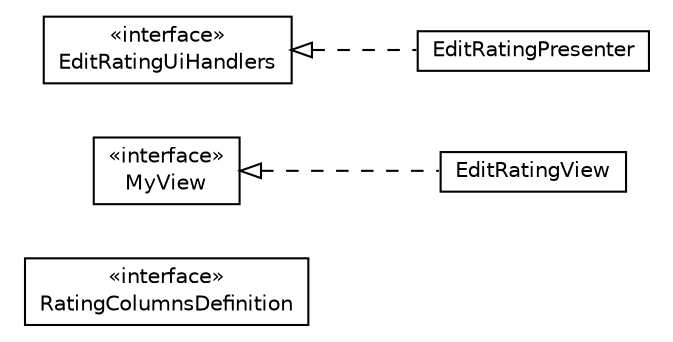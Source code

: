 #!/usr/local/bin/dot
#
# Class diagram 
# Generated by UMLGraph version R5_6-24-gf6e263 (http://www.umlgraph.org/)
#

digraph G {
	edge [fontname="Helvetica",fontsize=10,labelfontname="Helvetica",labelfontsize=10];
	node [fontname="Helvetica",fontsize=10,shape=plaintext];
	nodesep=0.25;
	ranksep=0.5;
	rankdir=LR;
	// com.gwtplatform.carstore.client.application.rating.ui.RatingColumnsDefinition
	c38523 [label=<<table title="com.gwtplatform.carstore.client.application.rating.ui.RatingColumnsDefinition" border="0" cellborder="1" cellspacing="0" cellpadding="2" port="p" href="./RatingColumnsDefinition.html">
		<tr><td><table border="0" cellspacing="0" cellpadding="1">
<tr><td align="center" balign="center"> &#171;interface&#187; </td></tr>
<tr><td align="center" balign="center"> RatingColumnsDefinition </td></tr>
		</table></td></tr>
		</table>>, URL="./RatingColumnsDefinition.html", fontname="Helvetica", fontcolor="black", fontsize=10.0];
	// com.gwtplatform.carstore.client.application.rating.ui.EditRatingView
	c38524 [label=<<table title="com.gwtplatform.carstore.client.application.rating.ui.EditRatingView" border="0" cellborder="1" cellspacing="0" cellpadding="2" port="p" href="./EditRatingView.html">
		<tr><td><table border="0" cellspacing="0" cellpadding="1">
<tr><td align="center" balign="center"> EditRatingView </td></tr>
		</table></td></tr>
		</table>>, URL="./EditRatingView.html", fontname="Helvetica", fontcolor="black", fontsize=10.0];
	// com.gwtplatform.carstore.client.application.rating.ui.EditRatingUiHandlers
	c38525 [label=<<table title="com.gwtplatform.carstore.client.application.rating.ui.EditRatingUiHandlers" border="0" cellborder="1" cellspacing="0" cellpadding="2" port="p" href="./EditRatingUiHandlers.html">
		<tr><td><table border="0" cellspacing="0" cellpadding="1">
<tr><td align="center" balign="center"> &#171;interface&#187; </td></tr>
<tr><td align="center" balign="center"> EditRatingUiHandlers </td></tr>
		</table></td></tr>
		</table>>, URL="./EditRatingUiHandlers.html", fontname="Helvetica", fontcolor="black", fontsize=10.0];
	// com.gwtplatform.carstore.client.application.rating.ui.EditRatingPresenter
	c38526 [label=<<table title="com.gwtplatform.carstore.client.application.rating.ui.EditRatingPresenter" border="0" cellborder="1" cellspacing="0" cellpadding="2" port="p" href="./EditRatingPresenter.html">
		<tr><td><table border="0" cellspacing="0" cellpadding="1">
<tr><td align="center" balign="center"> EditRatingPresenter </td></tr>
		</table></td></tr>
		</table>>, URL="./EditRatingPresenter.html", fontname="Helvetica", fontcolor="black", fontsize=10.0];
	// com.gwtplatform.carstore.client.application.rating.ui.EditRatingPresenter.MyView
	c38527 [label=<<table title="com.gwtplatform.carstore.client.application.rating.ui.EditRatingPresenter.MyView" border="0" cellborder="1" cellspacing="0" cellpadding="2" port="p" href="./EditRatingPresenter.MyView.html">
		<tr><td><table border="0" cellspacing="0" cellpadding="1">
<tr><td align="center" balign="center"> &#171;interface&#187; </td></tr>
<tr><td align="center" balign="center"> MyView </td></tr>
		</table></td></tr>
		</table>>, URL="./EditRatingPresenter.MyView.html", fontname="Helvetica", fontcolor="black", fontsize=10.0];
	//com.gwtplatform.carstore.client.application.rating.ui.EditRatingView implements com.gwtplatform.carstore.client.application.rating.ui.EditRatingPresenter.MyView
	c38527:p -> c38524:p [dir=back,arrowtail=empty,style=dashed];
	//com.gwtplatform.carstore.client.application.rating.ui.EditRatingPresenter implements com.gwtplatform.carstore.client.application.rating.ui.EditRatingUiHandlers
	c38525:p -> c38526:p [dir=back,arrowtail=empty,style=dashed];
}

